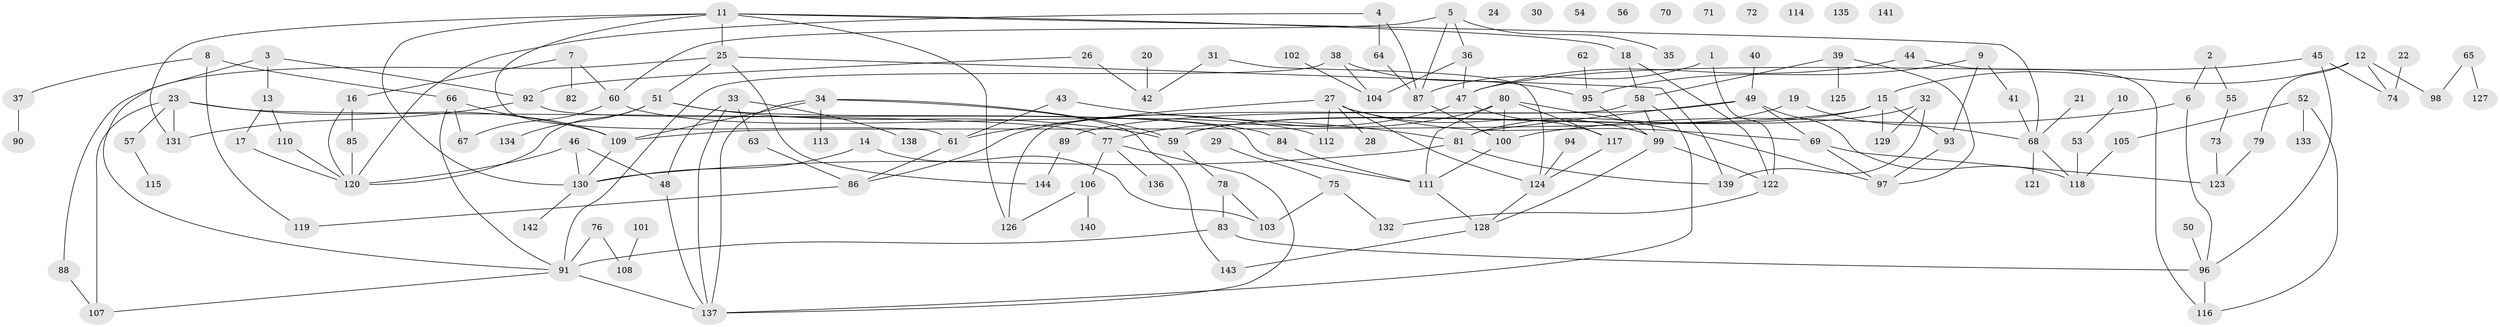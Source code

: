 // Generated by graph-tools (version 1.1) at 2025/25/03/09/25 03:25:16]
// undirected, 144 vertices, 195 edges
graph export_dot {
graph [start="1"]
  node [color=gray90,style=filled];
  1;
  2;
  3;
  4;
  5;
  6;
  7;
  8;
  9;
  10;
  11;
  12;
  13;
  14;
  15;
  16;
  17;
  18;
  19;
  20;
  21;
  22;
  23;
  24;
  25;
  26;
  27;
  28;
  29;
  30;
  31;
  32;
  33;
  34;
  35;
  36;
  37;
  38;
  39;
  40;
  41;
  42;
  43;
  44;
  45;
  46;
  47;
  48;
  49;
  50;
  51;
  52;
  53;
  54;
  55;
  56;
  57;
  58;
  59;
  60;
  61;
  62;
  63;
  64;
  65;
  66;
  67;
  68;
  69;
  70;
  71;
  72;
  73;
  74;
  75;
  76;
  77;
  78;
  79;
  80;
  81;
  82;
  83;
  84;
  85;
  86;
  87;
  88;
  89;
  90;
  91;
  92;
  93;
  94;
  95;
  96;
  97;
  98;
  99;
  100;
  101;
  102;
  103;
  104;
  105;
  106;
  107;
  108;
  109;
  110;
  111;
  112;
  113;
  114;
  115;
  116;
  117;
  118;
  119;
  120;
  121;
  122;
  123;
  124;
  125;
  126;
  127;
  128;
  129;
  130;
  131;
  132;
  133;
  134;
  135;
  136;
  137;
  138;
  139;
  140;
  141;
  142;
  143;
  144;
  1 -- 87;
  1 -- 122;
  2 -- 6;
  2 -- 55;
  3 -- 13;
  3 -- 91;
  3 -- 92;
  4 -- 64;
  4 -- 87;
  4 -- 120;
  5 -- 35;
  5 -- 36;
  5 -- 60;
  5 -- 87;
  6 -- 96;
  6 -- 100;
  7 -- 16;
  7 -- 60;
  7 -- 82;
  8 -- 37;
  8 -- 66;
  8 -- 119;
  9 -- 41;
  9 -- 93;
  9 -- 95;
  10 -- 53;
  11 -- 18;
  11 -- 25;
  11 -- 61;
  11 -- 68;
  11 -- 126;
  11 -- 130;
  11 -- 131;
  12 -- 15;
  12 -- 74;
  12 -- 79;
  12 -- 98;
  13 -- 17;
  13 -- 110;
  14 -- 103;
  14 -- 130;
  15 -- 59;
  15 -- 93;
  15 -- 109;
  15 -- 129;
  16 -- 85;
  16 -- 120;
  17 -- 120;
  18 -- 58;
  18 -- 122;
  19 -- 68;
  19 -- 81;
  20 -- 42;
  21 -- 68;
  22 -- 74;
  23 -- 57;
  23 -- 77;
  23 -- 107;
  23 -- 109;
  23 -- 131;
  25 -- 51;
  25 -- 88;
  25 -- 139;
  25 -- 144;
  26 -- 42;
  26 -- 92;
  27 -- 28;
  27 -- 61;
  27 -- 69;
  27 -- 99;
  27 -- 112;
  27 -- 124;
  29 -- 75;
  31 -- 42;
  31 -- 124;
  32 -- 59;
  32 -- 129;
  32 -- 139;
  33 -- 48;
  33 -- 63;
  33 -- 137;
  33 -- 138;
  34 -- 59;
  34 -- 109;
  34 -- 113;
  34 -- 137;
  34 -- 143;
  36 -- 47;
  36 -- 104;
  37 -- 90;
  38 -- 91;
  38 -- 95;
  38 -- 104;
  39 -- 58;
  39 -- 97;
  39 -- 125;
  40 -- 49;
  41 -- 68;
  43 -- 61;
  43 -- 81;
  44 -- 47;
  44 -- 116;
  45 -- 47;
  45 -- 74;
  45 -- 96;
  46 -- 48;
  46 -- 120;
  46 -- 130;
  47 -- 77;
  47 -- 117;
  48 -- 137;
  49 -- 69;
  49 -- 81;
  49 -- 89;
  49 -- 118;
  50 -- 96;
  51 -- 59;
  51 -- 84;
  51 -- 120;
  51 -- 134;
  52 -- 105;
  52 -- 116;
  52 -- 133;
  53 -- 118;
  55 -- 73;
  57 -- 115;
  58 -- 99;
  58 -- 126;
  58 -- 137;
  59 -- 78;
  60 -- 67;
  60 -- 112;
  61 -- 86;
  62 -- 95;
  63 -- 86;
  64 -- 87;
  65 -- 98;
  65 -- 127;
  66 -- 67;
  66 -- 91;
  66 -- 109;
  68 -- 118;
  68 -- 121;
  69 -- 97;
  69 -- 123;
  73 -- 123;
  75 -- 103;
  75 -- 132;
  76 -- 91;
  76 -- 108;
  77 -- 106;
  77 -- 136;
  77 -- 137;
  78 -- 83;
  78 -- 103;
  79 -- 123;
  80 -- 86;
  80 -- 97;
  80 -- 100;
  80 -- 111;
  80 -- 117;
  81 -- 130;
  81 -- 139;
  83 -- 91;
  83 -- 96;
  84 -- 111;
  85 -- 120;
  86 -- 119;
  87 -- 100;
  88 -- 107;
  89 -- 144;
  91 -- 107;
  91 -- 137;
  92 -- 111;
  92 -- 131;
  93 -- 97;
  94 -- 124;
  95 -- 99;
  96 -- 116;
  99 -- 122;
  99 -- 128;
  100 -- 111;
  101 -- 108;
  102 -- 104;
  105 -- 118;
  106 -- 126;
  106 -- 140;
  109 -- 130;
  110 -- 120;
  111 -- 128;
  117 -- 124;
  122 -- 132;
  124 -- 128;
  128 -- 143;
  130 -- 142;
}
